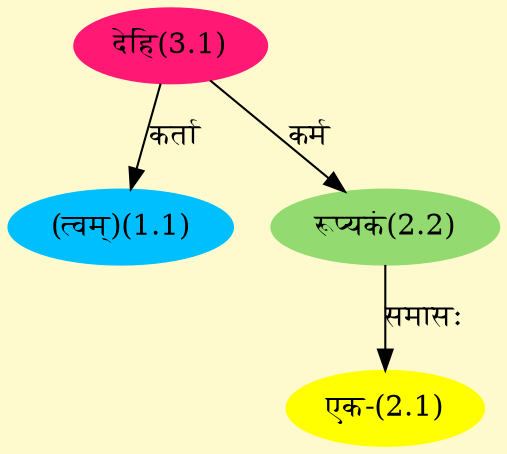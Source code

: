 digraph G{
rankdir=BT;
 compound=true;
 bgcolor="lemonchiffon1";
Node1_1 [style=filled, color="#00BFFF" label = "(त्वम्)(1.1)"]
Node3_1 [style=filled, color="#FF1975" label = "देहि(3.1)"]
Node2_1 [style=filled, color="#FFFF00" label = "एक-(2.1)"]
Node2_2 [style=filled, color="#93DB70" label = "रूप्यकं(2.2)"]
/* Start of Relations section */

Node1_1 -> Node3_1 [  label="कर्ता"  dir="back" ]
Node2_1 -> Node2_2 [  label="समासः"  dir="back" ]
Node2_2 -> Node3_1 [  label="कर्म"  dir="back" ]
}
